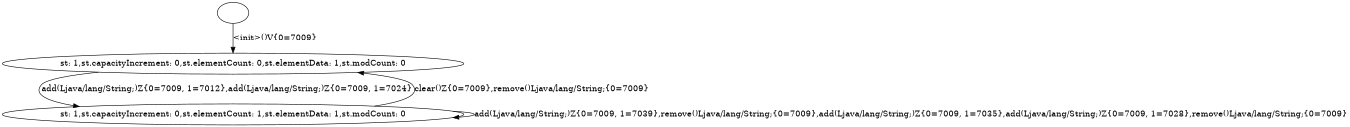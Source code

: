 digraph automaton {
	page="9,11";
	size="9,11";
	0 -> 1 [label="<init>()V{0=7009}"];
	1 -> 2 [label="add(Ljava/lang/String;)Z{0=7009, 1=7012},add(Ljava/lang/String;)Z{0=7009, 1=7024}"];
	2 -> 1 [label="clear()Z{0=7009},remove()Ljava/lang/String;{0=7009}"];
	2 -> 2 [label="add(Ljava/lang/String;)Z{0=7009, 1=7039},remove()Ljava/lang/String;{0=7009},add(Ljava/lang/String;)Z{0=7009, 1=7035},add(Ljava/lang/String;)Z{0=7009, 1=7028},remove()Ljava/lang/String;{0=7009}"];
	0 [label=""];
	1 [label="st: 1,st.capacityIncrement: 0,st.elementCount: 0,st.elementData: 1,st.modCount: 0"];
	2 [label="st: 1,st.capacityIncrement: 0,st.elementCount: 1,st.elementData: 1,st.modCount: 0"];
}
